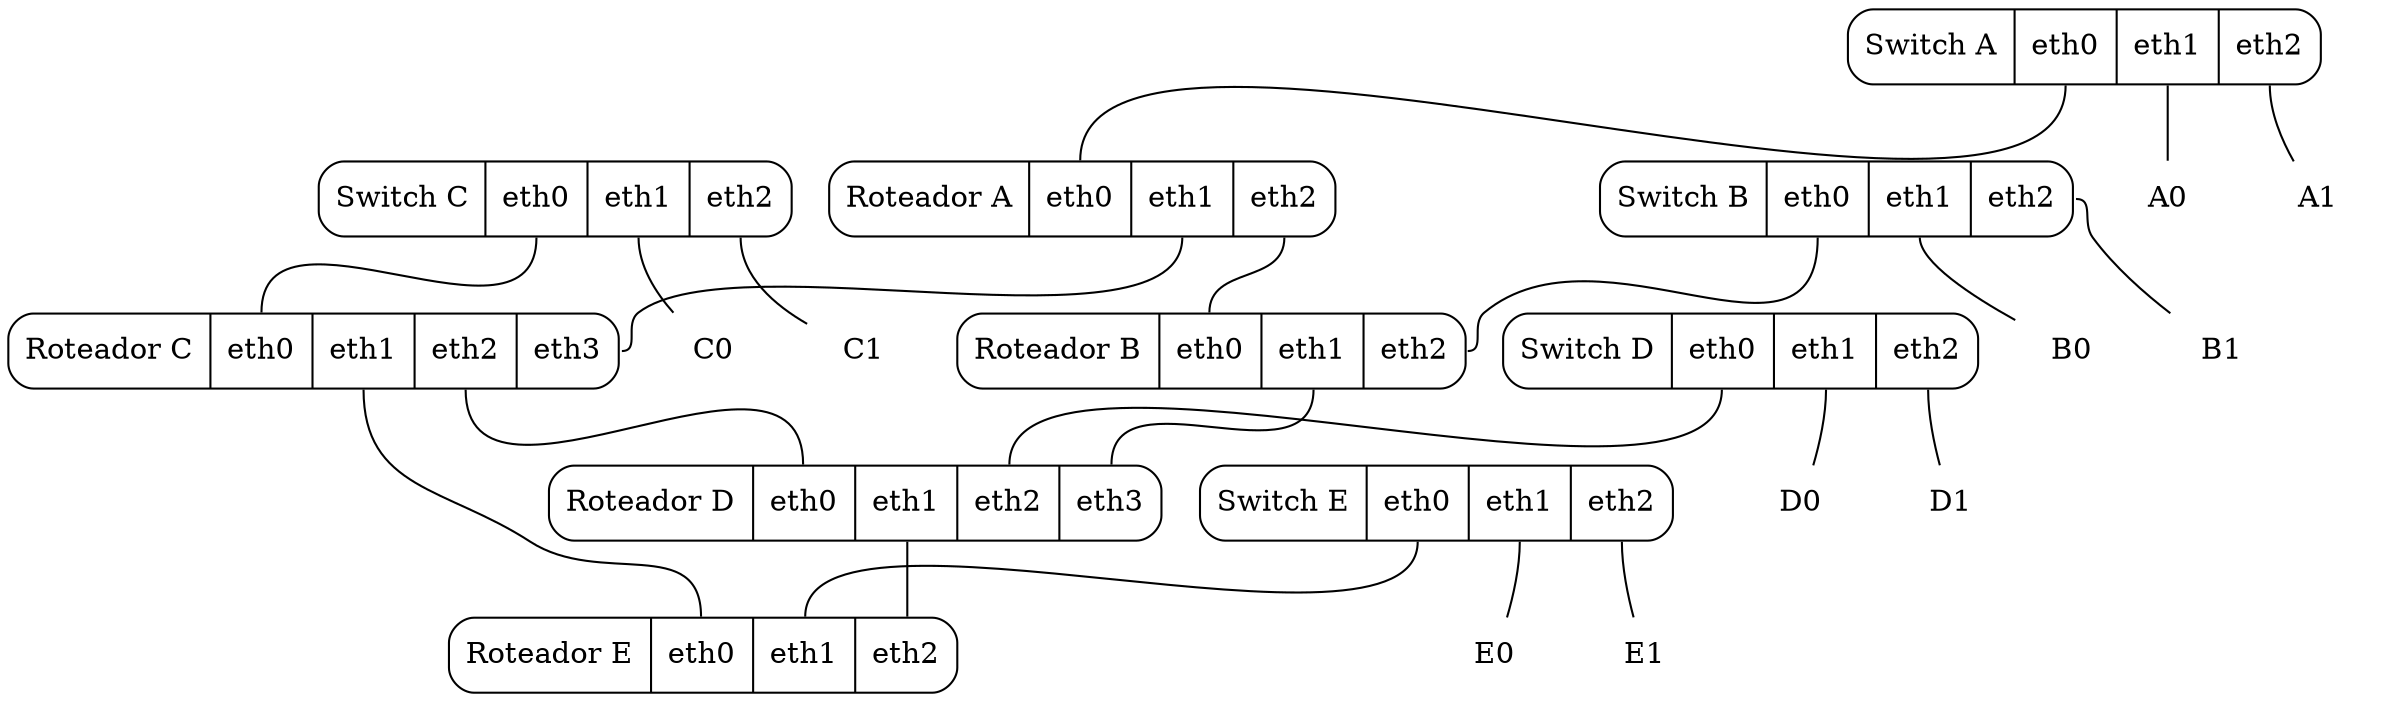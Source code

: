 graph rco20161 {

  // Roteadores
  a [shape=Mrecord, label="<0>Roteador A|<1>eth0|<2>eth1|<3>eth2"]
  b [shape=Mrecord, label="<0>Roteador B|<1>eth0|<2>eth1|<3>eth2"]
  c [shape=Mrecord, label="<0>Roteador C|<1>eth0|<2>eth1|<3>eth2|<4>eth3"]
  d [shape=Mrecord, label="<0>Roteador D|<1>eth0|<2>eth1|<3>eth2|<4>eth3"]
  e [shape=Mrecord, label="<0>Roteador E|<1>eth0|<2>eth1|<3>eth2"]

  // Switches
  as [shape=Mrecord, label="<0>Switch A|<1>eth0|<2>eth1|<3>eth2"]
  bs [shape=Mrecord, label="<0>Switch B|<1>eth0|<2>eth1|<3>eth2"]
  cs [shape=Mrecord, label="<0>Switch C|<1>eth0|<2>eth1|<3>eth2"]
  ds [shape=Mrecord, label="<0>Switch D|<1>eth0|<2>eth1|<3>eth2"]
  es [shape=Mrecord, label="<0>Switch E|<1>eth0|<2>eth1|<3>eth2"]

  // Estações de trabalho
  a0 [shape=plaintext, label="A0"]
  a1 [shape=plaintext, label="A1"]
  b0 [shape=plaintext, label="B0"]
  b1 [shape=plaintext, label="B1"]
  c0 [shape=plaintext, label="C0"]
  c1 [shape=plaintext, label="C1"]
  d0 [shape=plaintext, label="D0"]
  d1 [shape=plaintext, label="D1"]
  e0 [shape=plaintext, label="E0"]
  e1 [shape=plaintext, label="E1"]

  // Enlaces
  as:1 -- a:1
  as:2 -- a0:1
  as:3 -- a1:1
  //
  bs:1 -- b:3
  bs:2 -- b0:1
  bs:3 -- b1:1
  //
  cs:1 -- c:1
  cs:2 -- c0:1
  cs:3 -- c1:1
  //
  ds:1 -- d:3
  ds:2 -- d0:1
  ds:3 -- d1:1
  //
  es:1 -- e:2
  es:2 -- e0:1
  es:3 -- e1:1
  //
  a:3 -- b:1
  a:2 -- c:4
  b:2 -- d:4
  c:3 -- d:1
  c:2 -- e:1
  d:2 -- e:3

}

